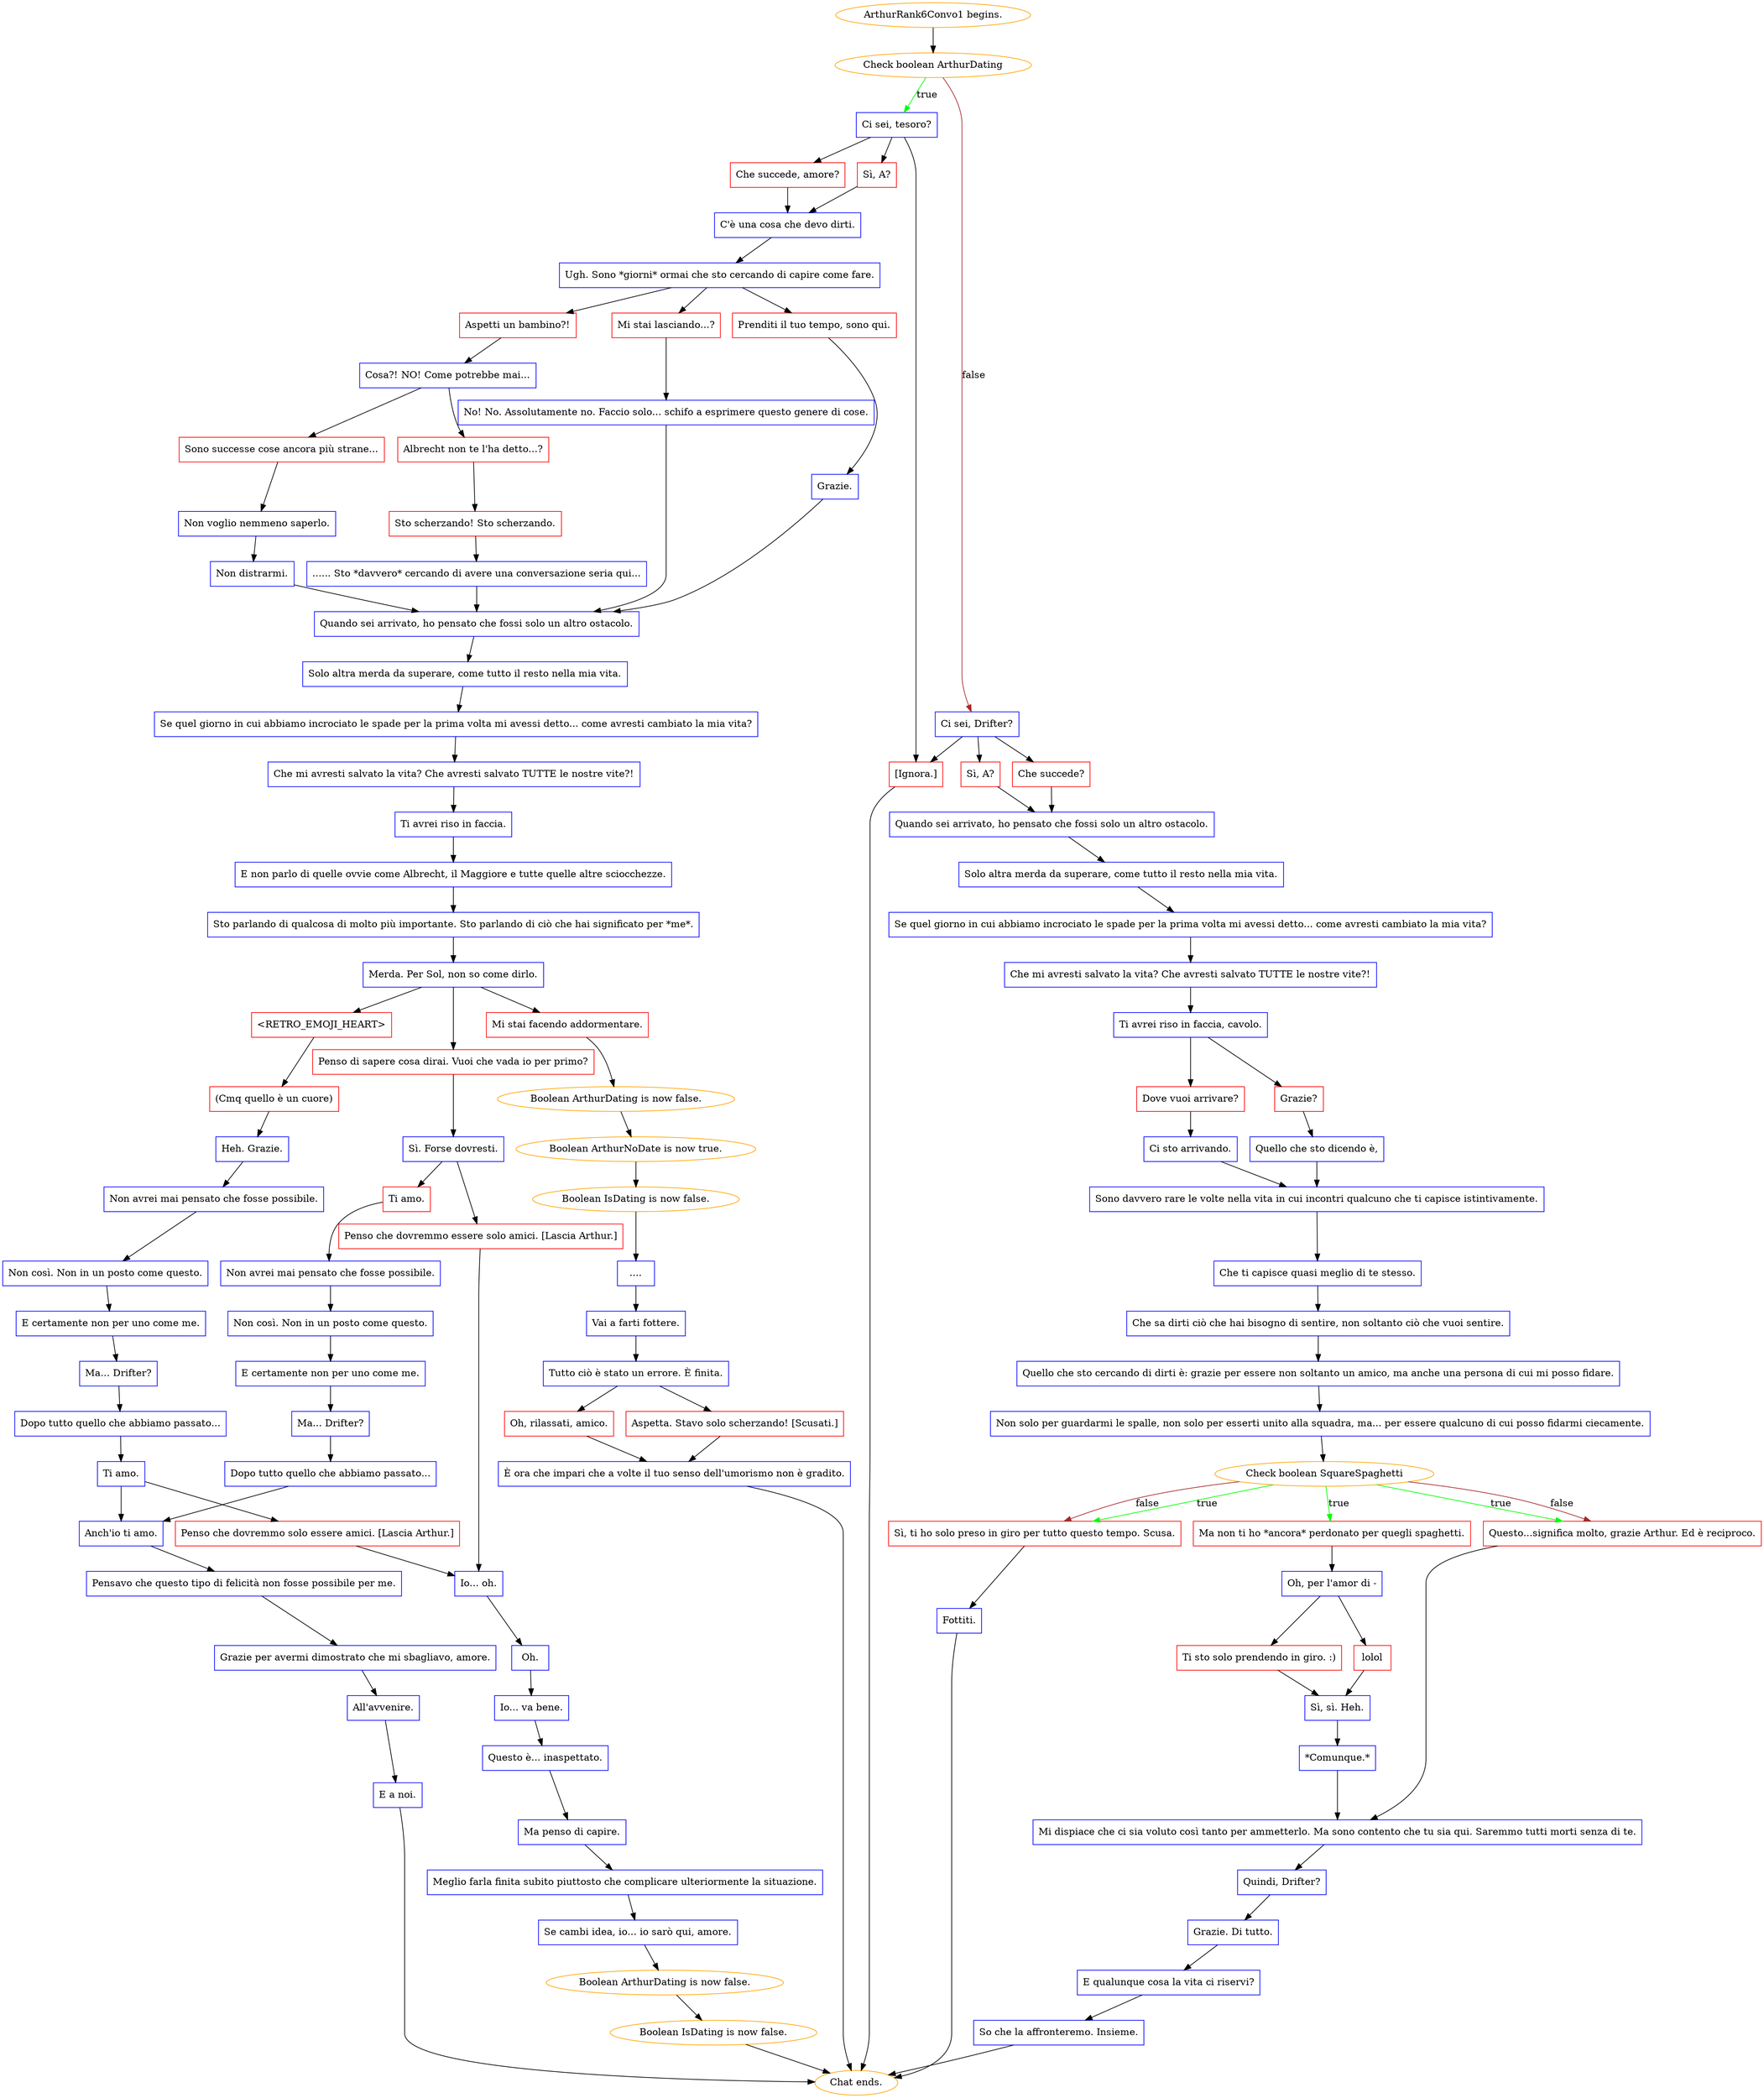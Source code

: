 digraph {
	"ArthurRank6Convo1 begins." [color=orange];
		"ArthurRank6Convo1 begins." -> j2890798283;
	j2890798283 [label="Check boolean ArthurDating",color=orange];
		j2890798283 -> j699856342 [label=true,color=green];
		j2890798283 -> j2113160680 [label=false,color=brown];
	j699856342 [label="Ci sei, tesoro?",shape=box,color=blue];
		j699856342 -> j2517737532;
		j699856342 -> j214970762;
		j699856342 -> j2041862867;
	j2113160680 [label="Ci sei, Drifter?",shape=box,color=blue];
		j2113160680 -> j2698508820;
		j2113160680 -> j1548555;
		j2113160680 -> j2041862867;
	j2517737532 [label="Sì, A?",shape=box,color=red];
		j2517737532 -> j26437262;
	j214970762 [label="Che succede, amore?",shape=box,color=red];
		j214970762 -> j26437262;
	j2041862867 [label="[Ignora.]",shape=box,color=red];
		j2041862867 -> "Chat ends.";
	j2698508820 [label="Che succede?",shape=box,color=red];
		j2698508820 -> j2654948027;
	j1548555 [label="Sì, A?",shape=box,color=red];
		j1548555 -> j2654948027;
	j26437262 [label="C'è una cosa che devo dirti.",shape=box,color=blue];
		j26437262 -> j3341879131;
	"Chat ends." [color=orange];
	j2654948027 [label="Quando sei arrivato, ho pensato che fossi solo un altro ostacolo.",shape=box,color=blue];
		j2654948027 -> j2323749528;
	j3341879131 [label="Ugh. Sono *giorni* ormai che sto cercando di capire come fare.",shape=box,color=blue];
		j3341879131 -> j4119277725;
		j3341879131 -> j97036141;
		j3341879131 -> j3241671741;
	j2323749528 [label="Solo altra merda da superare, come tutto il resto nella mia vita.",shape=box,color=blue];
		j2323749528 -> j3220971117;
	j4119277725 [label="Aspetti un bambino?!",shape=box,color=red];
		j4119277725 -> j4055316913;
	j97036141 [label="Mi stai lasciando...?",shape=box,color=red];
		j97036141 -> j2718331233;
	j3241671741 [label="Prenditi il tuo tempo, sono qui.",shape=box,color=red];
		j3241671741 -> j2697502438;
	j3220971117 [label="Se quel giorno in cui abbiamo incrociato le spade per la prima volta mi avessi detto... come avresti cambiato la mia vita?",shape=box,color=blue];
		j3220971117 -> j4028388484;
	j4055316913 [label="Cosa?! NO! Come potrebbe mai...",shape=box,color=blue];
		j4055316913 -> j1403693108;
		j4055316913 -> j1784229877;
	j2718331233 [label="No! No. Assolutamente no. Faccio solo... schifo a esprimere questo genere di cose.",shape=box,color=blue];
		j2718331233 -> j2392326686;
	j2697502438 [label="Grazie.",shape=box,color=blue];
		j2697502438 -> j2392326686;
	j4028388484 [label="Che mi avresti salvato la vita? Che avresti salvato TUTTE le nostre vite?!",shape=box,color=blue];
		j4028388484 -> j6996950;
	j1403693108 [label="Sono successe cose ancora più strane...",shape=box,color=red];
		j1403693108 -> j1314728626;
	j1784229877 [label="Albrecht non te l'ha detto...?",shape=box,color=red];
		j1784229877 -> j3703431501;
	j2392326686 [label="Quando sei arrivato, ho pensato che fossi solo un altro ostacolo.",shape=box,color=blue];
		j2392326686 -> j1876356630;
	j6996950 [label="Ti avrei riso in faccia, cavolo.",shape=box,color=blue];
		j6996950 -> j174568007;
		j6996950 -> j2371570862;
	j1314728626 [label="Non voglio nemmeno saperlo.",shape=box,color=blue];
		j1314728626 -> j2600632491;
	j3703431501 [label="Sto scherzando! Sto scherzando.",shape=box,color=red];
		j3703431501 -> j3810419791;
	j1876356630 [label="Solo altra merda da superare, come tutto il resto nella mia vita.",shape=box,color=blue];
		j1876356630 -> j3922477607;
	j174568007 [label="Grazie?",shape=box,color=red];
		j174568007 -> j2512302123;
	j2371570862 [label="Dove vuoi arrivare?",shape=box,color=red];
		j2371570862 -> j3620600171;
	j2600632491 [label="Non distrarmi.",shape=box,color=blue];
		j2600632491 -> j2392326686;
	j3810419791 [label="...... Sto *davvero* cercando di avere una conversazione seria qui...",shape=box,color=blue];
		j3810419791 -> j2392326686;
	j3922477607 [label="Se quel giorno in cui abbiamo incrociato le spade per la prima volta mi avessi detto... come avresti cambiato la mia vita?",shape=box,color=blue];
		j3922477607 -> j3045233582;
	j2512302123 [label="Quello che sto dicendo è,",shape=box,color=blue];
		j2512302123 -> j1413288965;
	j3620600171 [label="Ci sto arrivando.",shape=box,color=blue];
		j3620600171 -> j1413288965;
	j3045233582 [label="Che mi avresti salvato la vita? Che avresti salvato TUTTE le nostre vite?!",shape=box,color=blue];
		j3045233582 -> j2662587600;
	j1413288965 [label="Sono davvero rare le volte nella vita in cui incontri qualcuno che ti capisce istintivamente.",shape=box,color=blue];
		j1413288965 -> j1537319017;
	j2662587600 [label="Ti avrei riso in faccia.",shape=box,color=blue];
		j2662587600 -> j4079082235;
	j1537319017 [label="Che ti capisce quasi meglio di te stesso.",shape=box,color=blue];
		j1537319017 -> j2351014278;
	j4079082235 [label="E non parlo di quelle ovvie come Albrecht, il Maggiore e tutte quelle altre sciocchezze.",shape=box,color=blue];
		j4079082235 -> j4002449468;
	j2351014278 [label="Che sa dirti ciò che hai bisogno di sentire, non soltanto ciò che vuoi sentire.",shape=box,color=blue];
		j2351014278 -> j1674007725;
	j4002449468 [label="Sto parlando di qualcosa di molto più importante. Sto parlando di ciò che hai significato per *me*.",shape=box,color=blue];
		j4002449468 -> j102620118;
	j1674007725 [label="Quello che sto cercando di dirti è: grazie per essere non soltanto un amico, ma anche una persona di cui mi posso fidare.",shape=box,color=blue];
		j1674007725 -> j3118207503;
	j102620118 [label="Merda. Per Sol, non so come dirlo.",shape=box,color=blue];
		j102620118 -> j751453497;
		j102620118 -> j1716750336;
		j102620118 -> j4129137070;
	j3118207503 [label="Non solo per guardarmi le spalle, non solo per esserti unito alla squadra, ma... per essere qualcuno di cui posso fidarmi ciecamente.",shape=box,color=blue];
		j3118207503 -> j1734946897;
	j751453497 [label="Penso di sapere cosa dirai. Vuoi che vada io per primo?",shape=box,color=red];
		j751453497 -> j3607731039;
	j1716750336 [label="<RETRO_EMOJI_HEART>",shape=box,color=red];
		j1716750336 -> j2123447821;
	j4129137070 [label="Mi stai facendo addormentare.",shape=box,color=red];
		j4129137070 -> j3027773837;
	j1734946897 [label="Check boolean SquareSpaghetti",color=orange];
		j1734946897 -> j4244641836 [label=true,color=green];
		j1734946897 -> j1063723152 [label=true,color=green];
		j1734946897 -> j2297029625 [label=true,color=green];
		j1734946897 -> j1063723152 [label=false,color=brown];
		j1734946897 -> j2297029625 [label=false,color=brown];
	j3607731039 [label="Sì. Forse dovresti.",shape=box,color=blue];
		j3607731039 -> j42648828;
		j3607731039 -> j86166315;
	j2123447821 [label="(Cmq quello è un cuore)",shape=box,color=red];
		j2123447821 -> j1860779690;
	j3027773837 [label="Boolean ArthurDating is now false.",color=orange];
		j3027773837 -> j4011538657;
	j4244641836 [label="Ma non ti ho *ancora* perdonato per quegli spaghetti.",shape=box,color=red];
		j4244641836 -> j2023560056;
	j1063723152 [label="Questo...significa molto, grazie Arthur. Ed è reciproco.",shape=box,color=red];
		j1063723152 -> j3653451452;
	j2297029625 [label="Sì, ti ho solo preso in giro per tutto questo tempo. Scusa.",shape=box,color=red];
		j2297029625 -> j4135713590;
	j42648828 [label="Ti amo.",shape=box,color=red];
		j42648828 -> j887514430;
	j86166315 [label="Penso che dovremmo essere solo amici. [Lascia Arthur.]",shape=box,color=red];
		j86166315 -> j2189813674;
	j1860779690 [label="Heh. Grazie.",shape=box,color=blue];
		j1860779690 -> j2437403433;
	j4011538657 [label="Boolean ArthurNoDate is now true.",color=orange];
		j4011538657 -> j1565633582;
	j2023560056 [label="Oh, per l'amor di -",shape=box,color=blue];
		j2023560056 -> j3739941310;
		j2023560056 -> j1665693846;
	j3653451452 [label="Mi dispiace che ci sia voluto così tanto per ammetterlo. Ma sono contento che tu sia qui. Saremmo tutti morti senza di te.",shape=box,color=blue];
		j3653451452 -> j1047789983;
	j4135713590 [label="Fottiti.",shape=box,color=blue];
		j4135713590 -> "Chat ends.";
	j887514430 [label="Non avrei mai pensato che fosse possibile.",shape=box,color=blue];
		j887514430 -> j4021947796;
	j2189813674 [label="Io... oh.",shape=box,color=blue];
		j2189813674 -> j2901219796;
	j2437403433 [label="Non avrei mai pensato che fosse possibile.",shape=box,color=blue];
		j2437403433 -> j973494143;
	j1565633582 [label="Boolean IsDating is now false.",color=orange];
		j1565633582 -> j53724291;
	j3739941310 [label="lolol",shape=box,color=red];
		j3739941310 -> j2127675972;
	j1665693846 [label="Ti sto solo prendendo in giro. :)",shape=box,color=red];
		j1665693846 -> j2127675972;
	j1047789983 [label="Quindi, Drifter?",shape=box,color=blue];
		j1047789983 -> j4107382870;
	j4021947796 [label="Non così. Non in un posto come questo.",shape=box,color=blue];
		j4021947796 -> j3846427905;
	j2901219796 [label="Oh.",shape=box,color=blue];
		j2901219796 -> j1088043052;
	j973494143 [label="Non così. Non in un posto come questo.",shape=box,color=blue];
		j973494143 -> j1671036795;
	j53724291 [label="....",shape=box,color=blue];
		j53724291 -> j2634823608;
	j2127675972 [label="Sì, sì. Heh.",shape=box,color=blue];
		j2127675972 -> j1115664402;
	j4107382870 [label="Grazie. Di tutto.",shape=box,color=blue];
		j4107382870 -> j268021857;
	j3846427905 [label="E certamente non per uno come me.",shape=box,color=blue];
		j3846427905 -> j888469142;
	j1088043052 [label="Io... va bene.",shape=box,color=blue];
		j1088043052 -> j232783885;
	j1671036795 [label="E certamente non per uno come me.",shape=box,color=blue];
		j1671036795 -> j55777947;
	j2634823608 [label="Vai a farti fottere.",shape=box,color=blue];
		j2634823608 -> j3506827911;
	j1115664402 [label="*Comunque.*",shape=box,color=blue];
		j1115664402 -> j3653451452;
	j268021857 [label="E qualunque cosa la vita ci riservi?",shape=box,color=blue];
		j268021857 -> j508397635;
	j888469142 [label="Ma... Drifter?",shape=box,color=blue];
		j888469142 -> j2404518129;
	j232783885 [label="Questo è... inaspettato.",shape=box,color=blue];
		j232783885 -> j76956120;
	j55777947 [label="Ma... Drifter?",shape=box,color=blue];
		j55777947 -> j1021168825;
	j3506827911 [label="Tutto ciò è stato un errore. È finita.",shape=box,color=blue];
		j3506827911 -> j1200542323;
		j3506827911 -> j3850230823;
	j508397635 [label="So che la affronteremo. Insieme.",shape=box,color=blue];
		j508397635 -> "Chat ends.";
	j2404518129 [label="Dopo tutto quello che abbiamo passato...",shape=box,color=blue];
		j2404518129 -> j447149364;
	j76956120 [label="Ma penso di capire.",shape=box,color=blue];
		j76956120 -> j2422255795;
	j1021168825 [label="Dopo tutto quello che abbiamo passato...",shape=box,color=blue];
		j1021168825 -> j3199869899;
	j1200542323 [label="Aspetta. Stavo solo scherzando! [Scusati.]",shape=box,color=red];
		j1200542323 -> j4064523992;
	j3850230823 [label="Oh, rilassati, amico.",shape=box,color=red];
		j3850230823 -> j4064523992;
	j447149364 [label="Anch'io ti amo.",shape=box,color=blue];
		j447149364 -> j1861823943;
	j2422255795 [label="Meglio farla finita subito piuttosto che complicare ulteriormente la situazione.",shape=box,color=blue];
		j2422255795 -> j2516804719;
	j3199869899 [label="Ti amo.",shape=box,color=blue];
		j3199869899 -> j447149364;
		j3199869899 -> j1894041751;
	j4064523992 [label="È ora che impari che a volte il tuo senso dell'umorismo non è gradito.",shape=box,color=blue];
		j4064523992 -> "Chat ends.";
	j1861823943 [label="Pensavo che questo tipo di felicità non fosse possibile per me.",shape=box,color=blue];
		j1861823943 -> j861323567;
	j2516804719 [label="Se cambi idea, io... io sarò qui, amore.",shape=box,color=blue];
		j2516804719 -> j3905091669;
	j1894041751 [label="Penso che dovremmo solo essere amici. [Lascia Arthur.]",shape=box,color=red];
		j1894041751 -> j2189813674;
	j861323567 [label="Grazie per avermi dimostrato che mi sbagliavo, amore.",shape=box,color=blue];
		j861323567 -> j3211901611;
	j3905091669 [label="Boolean ArthurDating is now false.",color=orange];
		j3905091669 -> j1242024027;
	j3211901611 [label="All'avvenire.",shape=box,color=blue];
		j3211901611 -> j984595906;
	j1242024027 [label="Boolean IsDating is now false.",color=orange];
		j1242024027 -> "Chat ends.";
	j984595906 [label="E a noi.",shape=box,color=blue];
		j984595906 -> "Chat ends.";
}